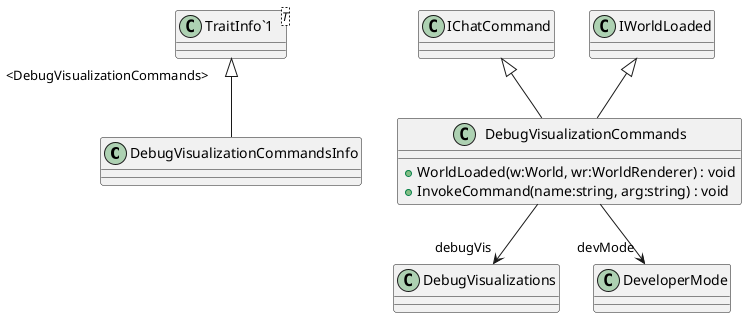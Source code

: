 @startuml
class DebugVisualizationCommandsInfo {
}
class DebugVisualizationCommands {
    + WorldLoaded(w:World, wr:WorldRenderer) : void
    + InvokeCommand(name:string, arg:string) : void
}
class "TraitInfo`1"<T> {
}
"TraitInfo`1" "<DebugVisualizationCommands>" <|-- DebugVisualizationCommandsInfo
IChatCommand <|-- DebugVisualizationCommands
IWorldLoaded <|-- DebugVisualizationCommands
DebugVisualizationCommands --> "debugVis" DebugVisualizations
DebugVisualizationCommands --> "devMode" DeveloperMode
@enduml
